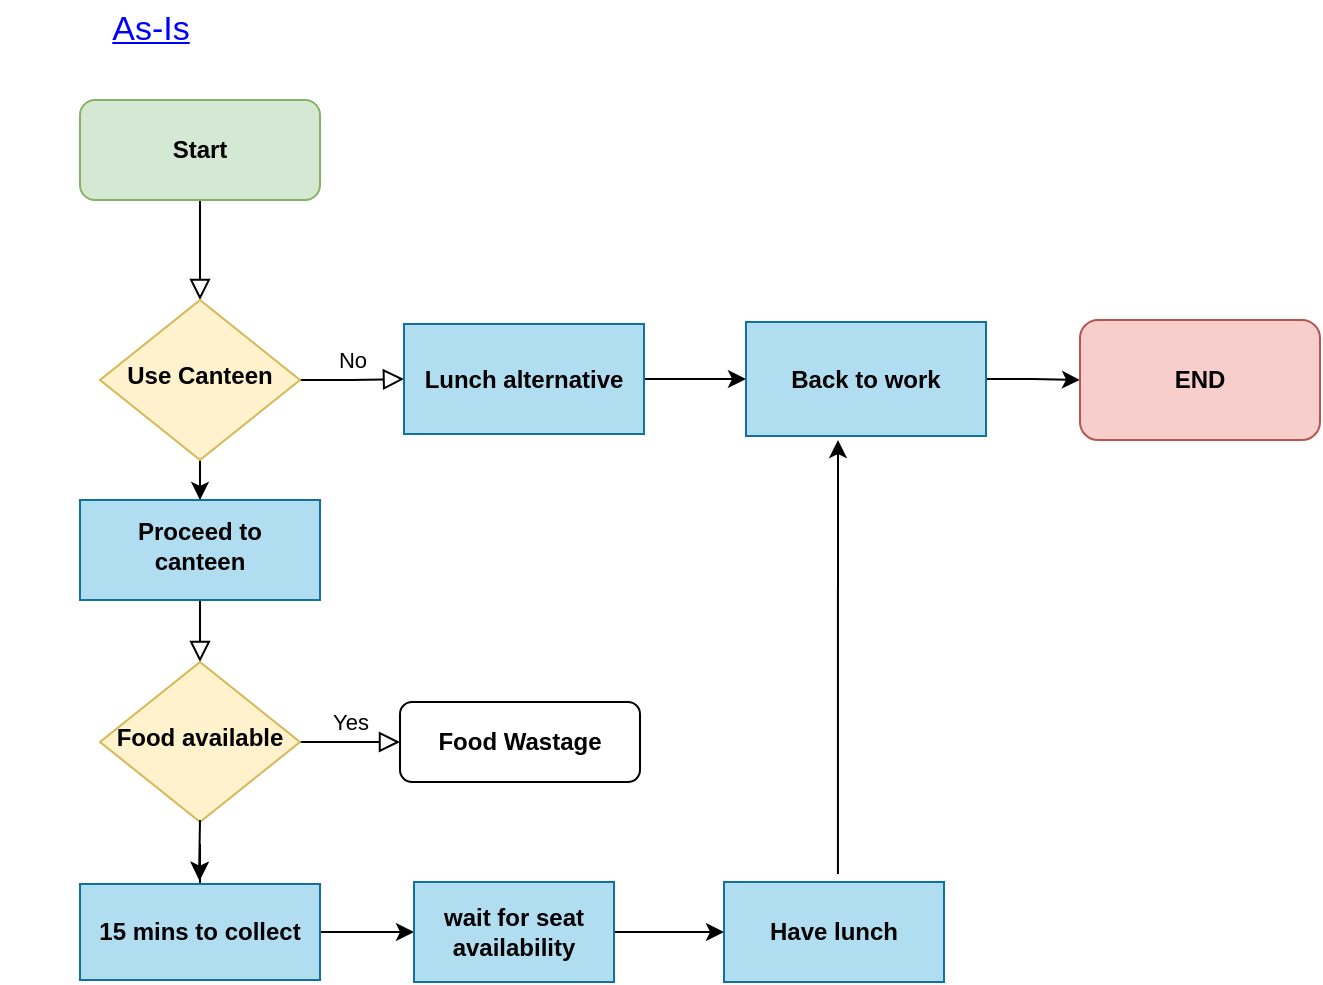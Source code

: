 <mxfile version="20.2.6" type="github" pages="5">
  <diagram id="C5RBs43oDa-KdzZeNtuy" name="AS-IS">
    <mxGraphModel dx="1038" dy="657" grid="1" gridSize="10" guides="1" tooltips="1" connect="1" arrows="1" fold="1" page="1" pageScale="1" pageWidth="827" pageHeight="1169" math="0" shadow="0">
      <root>
        <mxCell id="WIyWlLk6GJQsqaUBKTNV-0" />
        <mxCell id="WIyWlLk6GJQsqaUBKTNV-1" parent="WIyWlLk6GJQsqaUBKTNV-0" />
        <mxCell id="WIyWlLk6GJQsqaUBKTNV-2" value="" style="rounded=0;html=1;jettySize=auto;orthogonalLoop=1;fontSize=11;endArrow=block;endFill=0;endSize=8;strokeWidth=1;shadow=0;labelBackgroundColor=none;edgeStyle=orthogonalEdgeStyle;" parent="WIyWlLk6GJQsqaUBKTNV-1" source="WIyWlLk6GJQsqaUBKTNV-3" target="WIyWlLk6GJQsqaUBKTNV-6" edge="1">
          <mxGeometry relative="1" as="geometry" />
        </mxCell>
        <mxCell id="WIyWlLk6GJQsqaUBKTNV-3" value="&lt;b&gt;Start&lt;/b&gt;" style="rounded=1;whiteSpace=wrap;html=1;fontSize=12;glass=0;strokeWidth=1;shadow=0;fillColor=#d5e8d4;strokeColor=#82b366;" parent="WIyWlLk6GJQsqaUBKTNV-1" vertex="1">
          <mxGeometry x="160" y="70" width="120" height="50" as="geometry" />
        </mxCell>
        <mxCell id="WIyWlLk6GJQsqaUBKTNV-4" value="Yes" style="rounded=0;html=1;jettySize=auto;orthogonalLoop=1;fontSize=11;endArrow=block;endFill=0;endSize=8;strokeWidth=1;shadow=0;labelBackgroundColor=none;edgeStyle=orthogonalEdgeStyle;" parent="WIyWlLk6GJQsqaUBKTNV-1" source="WIyWlLk6GJQsqaUBKTNV-6" target="WIyWlLk6GJQsqaUBKTNV-10" edge="1">
          <mxGeometry y="20" relative="1" as="geometry">
            <mxPoint as="offset" />
          </mxGeometry>
        </mxCell>
        <mxCell id="WIyWlLk6GJQsqaUBKTNV-5" value="No" style="edgeStyle=orthogonalEdgeStyle;rounded=0;html=1;jettySize=auto;orthogonalLoop=1;fontSize=11;endArrow=block;endFill=0;endSize=8;strokeWidth=1;shadow=0;labelBackgroundColor=none;" parent="WIyWlLk6GJQsqaUBKTNV-1" source="WIyWlLk6GJQsqaUBKTNV-6" target="WIyWlLk6GJQsqaUBKTNV-7" edge="1">
          <mxGeometry y="10" relative="1" as="geometry">
            <mxPoint as="offset" />
          </mxGeometry>
        </mxCell>
        <mxCell id="G3odju_EZ06S7cxu_8Dz-2" value="" style="edgeStyle=orthogonalEdgeStyle;rounded=0;orthogonalLoop=1;jettySize=auto;html=1;" parent="WIyWlLk6GJQsqaUBKTNV-1" source="WIyWlLk6GJQsqaUBKTNV-6" target="G3odju_EZ06S7cxu_8Dz-1" edge="1">
          <mxGeometry relative="1" as="geometry" />
        </mxCell>
        <mxCell id="WIyWlLk6GJQsqaUBKTNV-6" value="&lt;b&gt;Use Canteen&lt;/b&gt;" style="rhombus;whiteSpace=wrap;html=1;shadow=0;fontFamily=Helvetica;fontSize=12;align=center;strokeWidth=1;spacing=6;spacingTop=-4;fillColor=#fff2cc;strokeColor=#d6b656;" parent="WIyWlLk6GJQsqaUBKTNV-1" vertex="1">
          <mxGeometry x="170" y="170" width="100" height="80" as="geometry" />
        </mxCell>
        <mxCell id="G3odju_EZ06S7cxu_8Dz-6" value="" style="edgeStyle=orthogonalEdgeStyle;rounded=0;orthogonalLoop=1;jettySize=auto;html=1;" parent="WIyWlLk6GJQsqaUBKTNV-1" source="WIyWlLk6GJQsqaUBKTNV-7" target="G3odju_EZ06S7cxu_8Dz-5" edge="1">
          <mxGeometry relative="1" as="geometry" />
        </mxCell>
        <mxCell id="WIyWlLk6GJQsqaUBKTNV-7" value="Lunch alternative" style="rounded=0;whiteSpace=wrap;html=1;fontSize=12;glass=0;strokeWidth=1;shadow=0;fillColor=#b1ddf0;strokeColor=#10739e;" parent="WIyWlLk6GJQsqaUBKTNV-1" vertex="1">
          <mxGeometry x="322" y="182" width="120" height="55" as="geometry" />
        </mxCell>
        <mxCell id="WIyWlLk6GJQsqaUBKTNV-9" value="Yes" style="edgeStyle=orthogonalEdgeStyle;rounded=0;html=1;jettySize=auto;orthogonalLoop=1;fontSize=11;endArrow=block;endFill=0;endSize=8;strokeWidth=1;shadow=0;labelBackgroundColor=none;" parent="WIyWlLk6GJQsqaUBKTNV-1" source="WIyWlLk6GJQsqaUBKTNV-10" target="WIyWlLk6GJQsqaUBKTNV-12" edge="1">
          <mxGeometry y="10" relative="1" as="geometry">
            <mxPoint as="offset" />
          </mxGeometry>
        </mxCell>
        <mxCell id="WIyWlLk6GJQsqaUBKTNV-10" value="&lt;b&gt;Food available&lt;/b&gt;" style="rhombus;whiteSpace=wrap;html=1;shadow=0;fontFamily=Helvetica;fontSize=12;align=center;strokeWidth=1;spacing=6;spacingTop=-4;fillColor=#fff2cc;strokeColor=#d6b656;" parent="WIyWlLk6GJQsqaUBKTNV-1" vertex="1">
          <mxGeometry x="170" y="351" width="100" height="80" as="geometry" />
        </mxCell>
        <mxCell id="G3odju_EZ06S7cxu_8Dz-12" value="" style="edgeStyle=orthogonalEdgeStyle;rounded=0;orthogonalLoop=1;jettySize=auto;html=1;" parent="WIyWlLk6GJQsqaUBKTNV-1" source="WIyWlLk6GJQsqaUBKTNV-11" target="G3odju_EZ06S7cxu_8Dz-11" edge="1">
          <mxGeometry relative="1" as="geometry" />
        </mxCell>
        <mxCell id="Ryk2iaEg5Tn9lZ1IDSu3-3" style="edgeStyle=orthogonalEdgeStyle;rounded=0;orthogonalLoop=1;jettySize=auto;html=1;" parent="WIyWlLk6GJQsqaUBKTNV-1" source="WIyWlLk6GJQsqaUBKTNV-11" edge="1">
          <mxGeometry relative="1" as="geometry">
            <mxPoint x="220" y="460" as="targetPoint" />
          </mxGeometry>
        </mxCell>
        <mxCell id="WIyWlLk6GJQsqaUBKTNV-11" value="&lt;b&gt;15 mins to collect&lt;/b&gt;" style="rounded=0;whiteSpace=wrap;html=1;fontSize=12;glass=0;strokeWidth=1;shadow=0;fillColor=#b1ddf0;strokeColor=#10739e;" parent="WIyWlLk6GJQsqaUBKTNV-1" vertex="1">
          <mxGeometry x="160" y="462" width="120" height="48" as="geometry" />
        </mxCell>
        <mxCell id="WIyWlLk6GJQsqaUBKTNV-12" value="&lt;b&gt;Food Wastage&lt;/b&gt;" style="rounded=1;whiteSpace=wrap;html=1;fontSize=12;glass=0;strokeWidth=1;shadow=0;" parent="WIyWlLk6GJQsqaUBKTNV-1" vertex="1">
          <mxGeometry x="320" y="371" width="120" height="40" as="geometry" />
        </mxCell>
        <mxCell id="G3odju_EZ06S7cxu_8Dz-1" value="Proceed to canteen" style="whiteSpace=wrap;html=1;shadow=0;strokeWidth=1;spacing=6;spacingTop=-4;fillColor=#b1ddf0;strokeColor=#10739e;" parent="WIyWlLk6GJQsqaUBKTNV-1" vertex="1">
          <mxGeometry x="160" y="270" width="120" height="50" as="geometry" />
        </mxCell>
        <mxCell id="G3odju_EZ06S7cxu_8Dz-10" value="" style="edgeStyle=orthogonalEdgeStyle;rounded=0;orthogonalLoop=1;jettySize=auto;html=1;" parent="WIyWlLk6GJQsqaUBKTNV-1" source="G3odju_EZ06S7cxu_8Dz-5" target="G3odju_EZ06S7cxu_8Dz-9" edge="1">
          <mxGeometry relative="1" as="geometry" />
        </mxCell>
        <mxCell id="G3odju_EZ06S7cxu_8Dz-5" value="&lt;b&gt;Back to work&lt;/b&gt;" style="whiteSpace=wrap;html=1;rounded=0;glass=0;strokeWidth=1;shadow=0;fillColor=#b1ddf0;strokeColor=#10739e;" parent="WIyWlLk6GJQsqaUBKTNV-1" vertex="1">
          <mxGeometry x="493" y="181" width="120" height="57" as="geometry" />
        </mxCell>
        <mxCell id="G3odju_EZ06S7cxu_8Dz-9" value="&lt;b&gt;END&lt;/b&gt;" style="whiteSpace=wrap;html=1;rounded=1;glass=0;strokeWidth=1;shadow=0;fillColor=#f8cecc;strokeColor=#b85450;" parent="WIyWlLk6GJQsqaUBKTNV-1" vertex="1">
          <mxGeometry x="660" y="180" width="120" height="60" as="geometry" />
        </mxCell>
        <mxCell id="G3odju_EZ06S7cxu_8Dz-14" value="" style="edgeStyle=orthogonalEdgeStyle;rounded=0;orthogonalLoop=1;jettySize=auto;html=1;" parent="WIyWlLk6GJQsqaUBKTNV-1" source="G3odju_EZ06S7cxu_8Dz-11" target="G3odju_EZ06S7cxu_8Dz-13" edge="1">
          <mxGeometry relative="1" as="geometry" />
        </mxCell>
        <mxCell id="G3odju_EZ06S7cxu_8Dz-11" value="&lt;b&gt;wait for seat availability&lt;/b&gt;" style="whiteSpace=wrap;html=1;rounded=0;glass=0;strokeWidth=1;shadow=0;fillColor=#b1ddf0;strokeColor=#10739e;" parent="WIyWlLk6GJQsqaUBKTNV-1" vertex="1">
          <mxGeometry x="327" y="461" width="100" height="50" as="geometry" />
        </mxCell>
        <mxCell id="G3odju_EZ06S7cxu_8Dz-20" style="edgeStyle=orthogonalEdgeStyle;rounded=0;orthogonalLoop=1;jettySize=auto;html=1;" parent="WIyWlLk6GJQsqaUBKTNV-1" edge="1">
          <mxGeometry relative="1" as="geometry">
            <mxPoint x="538.96" y="457" as="sourcePoint" />
            <mxPoint x="539" y="240" as="targetPoint" />
          </mxGeometry>
        </mxCell>
        <mxCell id="G3odju_EZ06S7cxu_8Dz-13" value="&lt;b&gt;Have lunch&lt;/b&gt;" style="whiteSpace=wrap;html=1;rounded=0;glass=0;strokeWidth=1;shadow=0;fillColor=#b1ddf0;strokeColor=#10739e;" parent="WIyWlLk6GJQsqaUBKTNV-1" vertex="1">
          <mxGeometry x="482" y="461" width="110" height="50" as="geometry" />
        </mxCell>
        <mxCell id="G3odju_EZ06S7cxu_8Dz-21" value="&lt;b&gt;Lunch alternative&lt;/b&gt;" style="rounded=0;whiteSpace=wrap;html=1;fontSize=12;glass=0;strokeWidth=1;shadow=0;fillColor=#b1ddf0;strokeColor=#10739e;" parent="WIyWlLk6GJQsqaUBKTNV-1" vertex="1">
          <mxGeometry x="322" y="182" width="120" height="55" as="geometry" />
        </mxCell>
        <mxCell id="G3odju_EZ06S7cxu_8Dz-22" value="&lt;b&gt;Proceed to canteen&lt;/b&gt;" style="whiteSpace=wrap;html=1;shadow=0;strokeWidth=1;spacing=6;spacingTop=-4;fillColor=#b1ddf0;strokeColor=#10739e;" parent="WIyWlLk6GJQsqaUBKTNV-1" vertex="1">
          <mxGeometry x="160" y="270" width="120" height="50" as="geometry" />
        </mxCell>
        <mxCell id="9dQHKNQwIuDzLyxPalIG-0" value="As-Is" style="shape=rectangle;strokeColor=none;fillColor=none;linkText=;fontSize=17;fontColor=#0000ff;fontStyle=4;html=1;align=center;" parent="WIyWlLk6GJQsqaUBKTNV-1" vertex="1">
          <mxGeometry x="120" y="20" width="150" height="30" as="geometry" />
        </mxCell>
        <mxCell id="Ryk2iaEg5Tn9lZ1IDSu3-2" value="" style="endArrow=classic;html=1;rounded=0;" parent="WIyWlLk6GJQsqaUBKTNV-1" edge="1">
          <mxGeometry width="50" height="50" relative="1" as="geometry">
            <mxPoint x="220" y="430" as="sourcePoint" />
            <mxPoint x="219.5" y="460" as="targetPoint" />
          </mxGeometry>
        </mxCell>
      </root>
    </mxGraphModel>
  </diagram>
  <diagram id="sMTU0lbZqeMvdErpFNHp" name="Future Process">
    <mxGraphModel dx="1038" dy="657" grid="1" gridSize="10" guides="1" tooltips="1" connect="1" arrows="1" fold="1" page="1" pageScale="1" pageWidth="850" pageHeight="1100" math="0" shadow="0">
      <root>
        <mxCell id="0" />
        <mxCell id="1" parent="0" />
        <mxCell id="8Xz6G5-qCh-N_vSkWrqR-2" value="" style="edgeStyle=orthogonalEdgeStyle;rounded=0;orthogonalLoop=1;jettySize=auto;html=1;" edge="1" parent="1" source="Nudb2fJFGQkw21OKx4nS-1" target="8Xz6G5-qCh-N_vSkWrqR-1">
          <mxGeometry relative="1" as="geometry" />
        </mxCell>
        <mxCell id="Nudb2fJFGQkw21OKx4nS-1" value="Start" style="rounded=1;whiteSpace=wrap;html=1;" vertex="1" parent="1">
          <mxGeometry x="50" y="20" width="120" height="60" as="geometry" />
        </mxCell>
        <mxCell id="8Xz6G5-qCh-N_vSkWrqR-4" value="" style="edgeStyle=orthogonalEdgeStyle;rounded=0;orthogonalLoop=1;jettySize=auto;html=1;" edge="1" parent="1" source="8Xz6G5-qCh-N_vSkWrqR-1" target="8Xz6G5-qCh-N_vSkWrqR-3">
          <mxGeometry relative="1" as="geometry" />
        </mxCell>
        <mxCell id="8Xz6G5-qCh-N_vSkWrqR-6" value="" style="edgeStyle=orthogonalEdgeStyle;rounded=0;orthogonalLoop=1;jettySize=auto;html=1;" edge="1" parent="1" source="8Xz6G5-qCh-N_vSkWrqR-1" target="8Xz6G5-qCh-N_vSkWrqR-5">
          <mxGeometry relative="1" as="geometry" />
        </mxCell>
        <mxCell id="8Xz6G5-qCh-N_vSkWrqR-1" value="Registered?" style="rhombus;whiteSpace=wrap;html=1;rounded=1;" vertex="1" parent="1">
          <mxGeometry x="70" y="110" width="80" height="80" as="geometry" />
        </mxCell>
        <mxCell id="8Xz6G5-qCh-N_vSkWrqR-14" value="" style="edgeStyle=orthogonalEdgeStyle;rounded=0;orthogonalLoop=1;jettySize=auto;html=1;" edge="1" parent="1" source="8Xz6G5-qCh-N_vSkWrqR-3" target="8Xz6G5-qCh-N_vSkWrqR-13">
          <mxGeometry relative="1" as="geometry" />
        </mxCell>
        <mxCell id="8Xz6G5-qCh-N_vSkWrqR-3" value="Login" style="whiteSpace=wrap;html=1;rounded=1;" vertex="1" parent="1">
          <mxGeometry x="50" y="220" width="120" height="60" as="geometry" />
        </mxCell>
        <mxCell id="8Xz6G5-qCh-N_vSkWrqR-5" value="Registration Form" style="whiteSpace=wrap;html=1;rounded=1;" vertex="1" parent="1">
          <mxGeometry x="180" y="120" width="120" height="60" as="geometry" />
        </mxCell>
        <mxCell id="8Xz6G5-qCh-N_vSkWrqR-10" value="" style="edgeStyle=orthogonalEdgeStyle;rounded=0;orthogonalLoop=1;jettySize=auto;html=1;" edge="1" parent="1">
          <mxGeometry relative="1" as="geometry">
            <mxPoint x="110" y="420" as="sourcePoint" />
            <mxPoint x="110" y="420" as="targetPoint" />
          </mxGeometry>
        </mxCell>
        <mxCell id="8Xz6G5-qCh-N_vSkWrqR-16" value="" style="edgeStyle=orthogonalEdgeStyle;rounded=0;orthogonalLoop=1;jettySize=auto;html=1;" edge="1" parent="1" source="8Xz6G5-qCh-N_vSkWrqR-13" target="8Xz6G5-qCh-N_vSkWrqR-15">
          <mxGeometry relative="1" as="geometry" />
        </mxCell>
        <mxCell id="8Xz6G5-qCh-N_vSkWrqR-13" value="Menu" style="whiteSpace=wrap;html=1;rounded=1;" vertex="1" parent="1">
          <mxGeometry x="50" y="310" width="120" height="60" as="geometry" />
        </mxCell>
        <mxCell id="8Xz6G5-qCh-N_vSkWrqR-18" value="" style="edgeStyle=orthogonalEdgeStyle;rounded=0;orthogonalLoop=1;jettySize=auto;html=1;" edge="1" parent="1" source="8Xz6G5-qCh-N_vSkWrqR-15" target="8Xz6G5-qCh-N_vSkWrqR-17">
          <mxGeometry relative="1" as="geometry" />
        </mxCell>
        <mxCell id="8Xz6G5-qCh-N_vSkWrqR-20" value="" style="edgeStyle=orthogonalEdgeStyle;rounded=0;orthogonalLoop=1;jettySize=auto;html=1;" edge="1" parent="1" source="8Xz6G5-qCh-N_vSkWrqR-15" target="8Xz6G5-qCh-N_vSkWrqR-19">
          <mxGeometry relative="1" as="geometry" />
        </mxCell>
        <mxCell id="8Xz6G5-qCh-N_vSkWrqR-15" value="Food available" style="rhombus;whiteSpace=wrap;html=1;rounded=1;" vertex="1" parent="1">
          <mxGeometry x="70" y="440" width="80" height="80" as="geometry" />
        </mxCell>
        <mxCell id="8Xz6G5-qCh-N_vSkWrqR-17" value="Lunch out" style="whiteSpace=wrap;html=1;rounded=1;" vertex="1" parent="1">
          <mxGeometry x="50" y="540" width="120" height="60" as="geometry" />
        </mxCell>
        <mxCell id="8Xz6G5-qCh-N_vSkWrqR-22" value="" style="edgeStyle=orthogonalEdgeStyle;rounded=0;orthogonalLoop=1;jettySize=auto;html=1;" edge="1" parent="1" source="8Xz6G5-qCh-N_vSkWrqR-19" target="8Xz6G5-qCh-N_vSkWrqR-21">
          <mxGeometry relative="1" as="geometry" />
        </mxCell>
        <mxCell id="8Xz6G5-qCh-N_vSkWrqR-19" value="Place order" style="whiteSpace=wrap;html=1;rounded=1;" vertex="1" parent="1">
          <mxGeometry x="210" y="450" width="120" height="60" as="geometry" />
        </mxCell>
        <mxCell id="8Xz6G5-qCh-N_vSkWrqR-24" value="" style="edgeStyle=orthogonalEdgeStyle;rounded=0;orthogonalLoop=1;jettySize=auto;html=1;" edge="1" parent="1" source="8Xz6G5-qCh-N_vSkWrqR-21" target="8Xz6G5-qCh-N_vSkWrqR-23">
          <mxGeometry relative="1" as="geometry" />
        </mxCell>
        <mxCell id="8Xz6G5-qCh-N_vSkWrqR-21" value="Canteen Manager&amp;nbsp;&lt;br&gt;Process" style="whiteSpace=wrap;html=1;rounded=1;" vertex="1" parent="1">
          <mxGeometry x="410" y="450" width="120" height="60" as="geometry" />
        </mxCell>
        <mxCell id="8Xz6G5-qCh-N_vSkWrqR-26" value="" style="edgeStyle=orthogonalEdgeStyle;rounded=0;orthogonalLoop=1;jettySize=auto;html=1;" edge="1" parent="1" source="8Xz6G5-qCh-N_vSkWrqR-23" target="8Xz6G5-qCh-N_vSkWrqR-25">
          <mxGeometry relative="1" as="geometry" />
        </mxCell>
        <mxCell id="8Xz6G5-qCh-N_vSkWrqR-23" value="Chef" style="whiteSpace=wrap;html=1;rounded=1;" vertex="1" parent="1">
          <mxGeometry x="410" y="310" width="120" height="60" as="geometry" />
        </mxCell>
        <mxCell id="8Xz6G5-qCh-N_vSkWrqR-28" value="" style="edgeStyle=orthogonalEdgeStyle;rounded=0;orthogonalLoop=1;jettySize=auto;html=1;" edge="1" parent="1" source="8Xz6G5-qCh-N_vSkWrqR-25" target="8Xz6G5-qCh-N_vSkWrqR-27">
          <mxGeometry relative="1" as="geometry" />
        </mxCell>
        <mxCell id="8Xz6G5-qCh-N_vSkWrqR-25" value="Delivery boy" style="whiteSpace=wrap;html=1;rounded=1;" vertex="1" parent="1">
          <mxGeometry x="410" y="170" width="120" height="60" as="geometry" />
        </mxCell>
        <mxCell id="8Xz6G5-qCh-N_vSkWrqR-30" value="" style="edgeStyle=orthogonalEdgeStyle;rounded=0;orthogonalLoop=1;jettySize=auto;html=1;" edge="1" parent="1" source="8Xz6G5-qCh-N_vSkWrqR-27" target="8Xz6G5-qCh-N_vSkWrqR-29">
          <mxGeometry relative="1" as="geometry" />
        </mxCell>
        <mxCell id="8Xz6G5-qCh-N_vSkWrqR-27" value="Order status payroll" style="whiteSpace=wrap;html=1;rounded=1;" vertex="1" parent="1">
          <mxGeometry x="410" y="30" width="120" height="60" as="geometry" />
        </mxCell>
        <mxCell id="8Xz6G5-qCh-N_vSkWrqR-32" value="" style="edgeStyle=orthogonalEdgeStyle;rounded=0;orthogonalLoop=1;jettySize=auto;html=1;" edge="1" parent="1" source="8Xz6G5-qCh-N_vSkWrqR-29" target="8Xz6G5-qCh-N_vSkWrqR-31">
          <mxGeometry relative="1" as="geometry" />
        </mxCell>
        <mxCell id="8Xz6G5-qCh-N_vSkWrqR-29" value="Deduction" style="whiteSpace=wrap;html=1;rounded=1;" vertex="1" parent="1">
          <mxGeometry x="610" y="30" width="120" height="60" as="geometry" />
        </mxCell>
        <mxCell id="8Xz6G5-qCh-N_vSkWrqR-31" value="END" style="whiteSpace=wrap;html=1;rounded=1;" vertex="1" parent="1">
          <mxGeometry x="610" y="170" width="120" height="60" as="geometry" />
        </mxCell>
      </root>
    </mxGraphModel>
  </diagram>
  <diagram id="8iwqZkLMfsJrhiPzs_oS" name="Context Diagram">
    <mxGraphModel dx="1038" dy="657" grid="1" gridSize="10" guides="1" tooltips="1" connect="1" arrows="1" fold="1" page="1" pageScale="1" pageWidth="850" pageHeight="1100" math="0" shadow="0">
      <root>
        <mxCell id="0" />
        <mxCell id="1" parent="0" />
        <mxCell id="Ia919NPpg_YrGYFzwKLs-1" value="&lt;b&gt;&lt;font style=&quot;font-size: 10px;&quot;&gt;EMPLOYEE&lt;/font&gt;&lt;/b&gt;" style="whiteSpace=wrap;html=1;aspect=fixed;fillColor=#DAE8FC;strokeColor=#36393d;gradientColor=#7EA6E0;" parent="1" vertex="1">
          <mxGeometry x="82" y="56" width="120" height="120" as="geometry" />
        </mxCell>
        <mxCell id="Ia919NPpg_YrGYFzwKLs-2" value="&lt;b&gt;&lt;font style=&quot;font-size: 10px;&quot;&gt;CANTEEN &lt;br&gt;ORDERING &lt;br&gt;SYSTEM&lt;/font&gt;&lt;/b&gt;" style="rounded=1;whiteSpace=wrap;html=1;fillColor=#fff2cc;strokeColor=#d6b656;fillStyle=auto;" parent="1" vertex="1">
          <mxGeometry x="320" y="55" width="110" height="440" as="geometry" />
        </mxCell>
        <mxCell id="Ia919NPpg_YrGYFzwKLs-3" value="&lt;b&gt;&lt;font style=&quot;font-size: 10px;&quot;&gt;CANTEEN MANAGEMENT&lt;/font&gt;&lt;/b&gt;" style="whiteSpace=wrap;html=1;aspect=fixed;fillColor=#dae8fc;strokeColor=#6c8ebf;gradientColor=#7ea6e0;" parent="1" vertex="1">
          <mxGeometry x="81" y="215" width="120" height="120" as="geometry" />
        </mxCell>
        <mxCell id="Ia919NPpg_YrGYFzwKLs-4" value="&lt;b&gt;&lt;font style=&quot;font-size: 10px;&quot;&gt;DELIVERY&lt;/font&gt;&lt;/b&gt;" style="whiteSpace=wrap;html=1;aspect=fixed;fillColor=#dae8fc;gradientColor=#7ea6e0;strokeColor=#6c8ebf;" parent="1" vertex="1">
          <mxGeometry x="548" y="55" width="120" height="120" as="geometry" />
        </mxCell>
        <mxCell id="Ia919NPpg_YrGYFzwKLs-5" value="" style="endArrow=classic;html=1;rounded=0;exitX=1;exitY=0.25;exitDx=0;exitDy=0;entryX=-0.018;entryY=0.069;entryDx=0;entryDy=0;entryPerimeter=0;" parent="1" edge="1">
          <mxGeometry width="50" height="50" relative="1" as="geometry">
            <mxPoint x="202" y="104" as="sourcePoint" />
            <mxPoint x="318.02" y="103.36" as="targetPoint" />
          </mxGeometry>
        </mxCell>
        <mxCell id="Ia919NPpg_YrGYFzwKLs-8" value="" style="endArrow=classic;html=1;rounded=0;exitX=-0.011;exitY=0.209;exitDx=0;exitDy=0;entryX=1;entryY=0.75;entryDx=0;entryDy=0;exitPerimeter=0;" parent="1" source="Ia919NPpg_YrGYFzwKLs-2" target="Ia919NPpg_YrGYFzwKLs-1" edge="1">
          <mxGeometry width="50" height="50" relative="1" as="geometry">
            <mxPoint x="381" y="145" as="sourcePoint" />
            <mxPoint x="200" y="135" as="targetPoint" />
          </mxGeometry>
        </mxCell>
        <mxCell id="Ia919NPpg_YrGYFzwKLs-9" value="&lt;b&gt;&lt;font style=&quot;font-size: 10px;&quot;&gt;PAYROLL&lt;/font&gt;&lt;/b&gt;" style="whiteSpace=wrap;html=1;aspect=fixed;fillColor=#dae8fc;strokeColor=#6c8ebf;gradientColor=#7ea6e0;" parent="1" vertex="1">
          <mxGeometry x="82" y="375" width="120" height="120" as="geometry" />
        </mxCell>
        <mxCell id="Ia919NPpg_YrGYFzwKLs-10" value="&lt;b&gt;&lt;font style=&quot;font-size: 10px;&quot;&gt;OPERATIONAL SUPPORT&lt;/font&gt;&lt;/b&gt;" style="whiteSpace=wrap;html=1;aspect=fixed;fillColor=#ffcc99;strokeColor=#36393d;" parent="1" vertex="1">
          <mxGeometry x="548" y="215" width="120" height="120" as="geometry" />
        </mxCell>
        <mxCell id="Ia919NPpg_YrGYFzwKLs-12" value="&lt;font style=&quot;font-size: 10px;&quot;&gt;Register&lt;br&gt;Order&lt;br&gt;Provide Feedback&lt;/font&gt;" style="text;html=1;strokeColor=none;fillColor=none;align=left;verticalAlign=middle;whiteSpace=wrap;rounded=0;fontStyle=1" parent="1" vertex="1">
          <mxGeometry x="219" y="44" width="90" height="60" as="geometry" />
        </mxCell>
        <mxCell id="Ia919NPpg_YrGYFzwKLs-14" value="&lt;span style=&quot;font-size: 10px;&quot;&gt;Provide Menu&lt;/span&gt;" style="text;html=1;strokeColor=none;fillColor=none;align=left;verticalAlign=middle;whiteSpace=wrap;rounded=0;fontStyle=1" parent="1" vertex="1">
          <mxGeometry x="219" y="125" width="90" height="29" as="geometry" />
        </mxCell>
        <mxCell id="Ia919NPpg_YrGYFzwKLs-16" value="" style="endArrow=classic;html=1;rounded=0;exitX=1;exitY=0.25;exitDx=0;exitDy=0;entryX=-0.018;entryY=0.069;entryDx=0;entryDy=0;entryPerimeter=0;" parent="1" edge="1">
          <mxGeometry width="50" height="50" relative="1" as="geometry">
            <mxPoint x="201" y="412.64" as="sourcePoint" />
            <mxPoint x="317.02" y="412" as="targetPoint" />
          </mxGeometry>
        </mxCell>
        <mxCell id="Ia919NPpg_YrGYFzwKLs-17" value="" style="endArrow=classic;html=1;rounded=0;exitX=1;exitY=0.25;exitDx=0;exitDy=0;entryX=-0.018;entryY=0.069;entryDx=0;entryDy=0;entryPerimeter=0;" parent="1" edge="1">
          <mxGeometry width="50" height="50" relative="1" as="geometry">
            <mxPoint x="203.98" y="244.64" as="sourcePoint" />
            <mxPoint x="320" y="244" as="targetPoint" />
          </mxGeometry>
        </mxCell>
        <mxCell id="Ia919NPpg_YrGYFzwKLs-18" value="" style="endArrow=classic;html=1;rounded=0;fontSize=10;entryX=1.029;entryY=0.418;entryDx=0;entryDy=0;entryPerimeter=0;exitX=0.007;exitY=0.192;exitDx=0;exitDy=0;exitPerimeter=0;" parent="1" edge="1">
          <mxGeometry width="50" height="50" relative="1" as="geometry">
            <mxPoint x="545.84" y="238.04" as="sourcePoint" />
            <mxPoint x="430.19" y="238.92" as="targetPoint" />
          </mxGeometry>
        </mxCell>
        <mxCell id="Ia919NPpg_YrGYFzwKLs-19" value="" style="endArrow=classic;html=1;rounded=0;fontSize=10;entryX=1.029;entryY=0.418;entryDx=0;entryDy=0;entryPerimeter=0;exitX=0;exitY=0.25;exitDx=0;exitDy=0;" parent="1" source="Ia919NPpg_YrGYFzwKLs-4" edge="1">
          <mxGeometry width="50" height="50" relative="1" as="geometry">
            <mxPoint x="515.65" y="85.0" as="sourcePoint" />
            <mxPoint x="430.0" y="85.88" as="targetPoint" />
          </mxGeometry>
        </mxCell>
        <mxCell id="Ia919NPpg_YrGYFzwKLs-21" value="" style="endArrow=classic;html=1;rounded=0;exitX=-0.011;exitY=0.209;exitDx=0;exitDy=0;entryX=1;entryY=0.75;entryDx=0;entryDy=0;exitPerimeter=0;" parent="1" edge="1">
          <mxGeometry width="50" height="50" relative="1" as="geometry">
            <mxPoint x="318.79" y="468.96" as="sourcePoint" />
            <mxPoint x="202" y="468" as="targetPoint" />
          </mxGeometry>
        </mxCell>
        <mxCell id="Ia919NPpg_YrGYFzwKLs-22" value="" style="endArrow=classic;html=1;rounded=0;exitX=1;exitY=0.25;exitDx=0;exitDy=0;entryX=-0.018;entryY=0.069;entryDx=0;entryDy=0;entryPerimeter=0;" parent="1" edge="1">
          <mxGeometry width="50" height="50" relative="1" as="geometry">
            <mxPoint x="430" y="139.64" as="sourcePoint" />
            <mxPoint x="546.02" y="139" as="targetPoint" />
          </mxGeometry>
        </mxCell>
        <mxCell id="Ia919NPpg_YrGYFzwKLs-23" value="" style="endArrow=classic;html=1;rounded=0;exitX=1;exitY=0.25;exitDx=0;exitDy=0;entryX=-0.018;entryY=0.069;entryDx=0;entryDy=0;entryPerimeter=0;" parent="1" edge="1">
          <mxGeometry width="50" height="50" relative="1" as="geometry">
            <mxPoint x="430" y="305.64" as="sourcePoint" />
            <mxPoint x="546.02" y="305" as="targetPoint" />
          </mxGeometry>
        </mxCell>
        <mxCell id="Ia919NPpg_YrGYFzwKLs-25" value="" style="endArrow=classic;html=1;rounded=0;exitX=-0.011;exitY=0.209;exitDx=0;exitDy=0;entryX=1;entryY=0.75;entryDx=0;entryDy=0;exitPerimeter=0;" parent="1" edge="1">
          <mxGeometry width="50" height="50" relative="1" as="geometry">
            <mxPoint x="317.79" y="326.96" as="sourcePoint" />
            <mxPoint x="201" y="326" as="targetPoint" />
          </mxGeometry>
        </mxCell>
        <mxCell id="Ia919NPpg_YrGYFzwKLs-26" value="&lt;span style=&quot;font-size: 10px;&quot;&gt;Update menu&lt;br&gt;Process order&lt;/span&gt;" style="text;html=1;strokeColor=none;fillColor=none;align=left;verticalAlign=middle;whiteSpace=wrap;rounded=0;fontStyle=1" parent="1" vertex="1">
          <mxGeometry x="218" y="212" width="90" height="29" as="geometry" />
        </mxCell>
        <mxCell id="Ia919NPpg_YrGYFzwKLs-28" value="&lt;span style=&quot;font-size: 10px;&quot;&gt;Orders&lt;br&gt;Reports&lt;br&gt;&lt;/span&gt;" style="text;html=1;strokeColor=none;fillColor=none;align=left;verticalAlign=middle;whiteSpace=wrap;rounded=0;fontStyle=1" parent="1" vertex="1">
          <mxGeometry x="218" y="286" width="102" height="39" as="geometry" />
        </mxCell>
        <mxCell id="Ia919NPpg_YrGYFzwKLs-29" value="&lt;span style=&quot;font-size: 10px;&quot;&gt;Deduction&lt;/span&gt;" style="text;html=1;strokeColor=none;fillColor=none;align=left;verticalAlign=middle;whiteSpace=wrap;rounded=0;fontStyle=1" parent="1" vertex="1">
          <mxGeometry x="218" y="385" width="90" height="29" as="geometry" />
        </mxCell>
        <mxCell id="Ia919NPpg_YrGYFzwKLs-30" value="&lt;span style=&quot;font-size: 10px;&quot;&gt;Receipt&lt;/span&gt;" style="text;html=1;strokeColor=none;fillColor=none;align=left;verticalAlign=middle;whiteSpace=wrap;rounded=0;fontStyle=1" parent="1" vertex="1">
          <mxGeometry x="218" y="435" width="90" height="29" as="geometry" />
        </mxCell>
        <mxCell id="Ia919NPpg_YrGYFzwKLs-31" value="&lt;span style=&quot;font-size: 10px;&quot;&gt;Delivery Status&lt;/span&gt;" style="text;html=1;strokeColor=none;fillColor=none;align=left;verticalAlign=middle;whiteSpace=wrap;rounded=0;fontStyle=1" parent="1" vertex="1">
          <mxGeometry x="450" y="55" width="90" height="29" as="geometry" />
        </mxCell>
        <mxCell id="Ia919NPpg_YrGYFzwKLs-32" value="&lt;span style=&quot;font-size: 10px;&quot;&gt;Order&lt;/span&gt;" style="text;html=1;strokeColor=none;fillColor=none;align=left;verticalAlign=middle;whiteSpace=wrap;rounded=0;fontStyle=1" parent="1" vertex="1">
          <mxGeometry x="450" y="115" width="90" height="29" as="geometry" />
        </mxCell>
        <mxCell id="Ia919NPpg_YrGYFzwKLs-33" value="&lt;span style=&quot;font-size: 10px;&quot;&gt;Maintenance&lt;br&gt;Backup&lt;br&gt;Staff Registration&lt;br&gt;&lt;br&gt;&lt;/span&gt;" style="text;html=1;strokeColor=none;fillColor=none;align=left;verticalAlign=middle;whiteSpace=wrap;rounded=0;fontStyle=1" parent="1" vertex="1">
          <mxGeometry x="450" y="195" width="90" height="49" as="geometry" />
        </mxCell>
        <mxCell id="Ia919NPpg_YrGYFzwKLs-34" value="&lt;span style=&quot;font-size: 10px;&quot;&gt;Logs&lt;/span&gt;" style="text;html=1;strokeColor=none;fillColor=none;align=left;verticalAlign=middle;whiteSpace=wrap;rounded=0;fontStyle=1" parent="1" vertex="1">
          <mxGeometry x="450" y="275" width="90" height="29" as="geometry" />
        </mxCell>
        <mxCell id="Ia919NPpg_YrGYFzwKLs-35" value="&lt;b&gt;&lt;font style=&quot;font-size: 10px;&quot;&gt;ORGANIZATION MANAGEMENT&lt;/font&gt;&lt;/b&gt;" style="whiteSpace=wrap;html=1;aspect=fixed;fillColor=#ffcc99;strokeColor=#36393d;" parent="1" vertex="1">
          <mxGeometry x="548" y="375" width="120" height="120" as="geometry" />
        </mxCell>
        <mxCell id="Ia919NPpg_YrGYFzwKLs-36" value="" style="endArrow=classic;html=1;rounded=0;exitX=1;exitY=0.25;exitDx=0;exitDy=0;entryX=-0.018;entryY=0.069;entryDx=0;entryDy=0;entryPerimeter=0;" parent="1" edge="1">
          <mxGeometry width="50" height="50" relative="1" as="geometry">
            <mxPoint x="431.98" y="403.64" as="sourcePoint" />
            <mxPoint x="548" y="403" as="targetPoint" />
          </mxGeometry>
        </mxCell>
        <mxCell id="Ia919NPpg_YrGYFzwKLs-38" value="" style="endArrow=classic;html=1;rounded=0;exitX=-0.011;exitY=0.209;exitDx=0;exitDy=0;entryX=1;entryY=0.75;entryDx=0;entryDy=0;exitPerimeter=0;" parent="1" edge="1">
          <mxGeometry width="50" height="50" relative="1" as="geometry">
            <mxPoint x="546.79" y="464.96" as="sourcePoint" />
            <mxPoint x="430" y="464" as="targetPoint" />
          </mxGeometry>
        </mxCell>
        <mxCell id="Ia919NPpg_YrGYFzwKLs-39" value="&lt;span style=&quot;font-size: 10px;&quot;&gt;Statistics&lt;br&gt;Inventory&lt;br&gt;Feedback&lt;br&gt;&lt;/span&gt;" style="text;html=1;strokeColor=none;fillColor=none;align=left;verticalAlign=middle;whiteSpace=wrap;rounded=0;fontStyle=1" parent="1" vertex="1">
          <mxGeometry x="450" y="365" width="90" height="29" as="geometry" />
        </mxCell>
        <mxCell id="Ia919NPpg_YrGYFzwKLs-42" value="&lt;span style=&quot;font-size: 10px;&quot;&gt;Run reports&lt;/span&gt;" style="text;html=1;strokeColor=none;fillColor=none;align=left;verticalAlign=middle;whiteSpace=wrap;rounded=0;fontStyle=1" parent="1" vertex="1">
          <mxGeometry x="448" y="434.5" width="90" height="29" as="geometry" />
        </mxCell>
      </root>
    </mxGraphModel>
  </diagram>
  <diagram id="LlnzvTjTlVSwJOo7t7qi" name="Activity_Diagram">
    <mxGraphModel dx="1038" dy="657" grid="1" gridSize="10" guides="1" tooltips="1" connect="1" arrows="1" fold="1" page="1" pageScale="1" pageWidth="850" pageHeight="1100" math="0" shadow="0">
      <root>
        <mxCell id="0" />
        <mxCell id="1" parent="0" />
        <mxCell id="pAimZN3bRh2ueBUnTJiJ-27" value="Employee" style="swimlane;fillColor=#d5e8d4;strokeColor=#82b366;" parent="1" vertex="1">
          <mxGeometry x="40" y="40" width="190" height="530" as="geometry" />
        </mxCell>
        <mxCell id="pAimZN3bRh2ueBUnTJiJ-30" value="&lt;b&gt;Registration&lt;/b&gt;" style="rounded=1;whiteSpace=wrap;html=1;" parent="pAimZN3bRh2ueBUnTJiJ-27" vertex="1">
          <mxGeometry x="40" y="30" width="120" height="60" as="geometry" />
        </mxCell>
        <mxCell id="pAimZN3bRh2ueBUnTJiJ-31" value="&lt;b&gt;Sign-in&lt;/b&gt;" style="whiteSpace=wrap;html=1;rounded=1;" parent="pAimZN3bRh2ueBUnTJiJ-27" vertex="1">
          <mxGeometry x="40" y="110" width="120" height="60" as="geometry" />
        </mxCell>
        <mxCell id="pAimZN3bRh2ueBUnTJiJ-32" value="" style="edgeStyle=orthogonalEdgeStyle;rounded=0;orthogonalLoop=1;jettySize=auto;html=1;" parent="pAimZN3bRh2ueBUnTJiJ-27" source="pAimZN3bRh2ueBUnTJiJ-30" target="pAimZN3bRh2ueBUnTJiJ-31" edge="1">
          <mxGeometry relative="1" as="geometry" />
        </mxCell>
        <mxCell id="pAimZN3bRh2ueBUnTJiJ-33" value="&lt;b&gt;Order from menu&lt;/b&gt;" style="whiteSpace=wrap;html=1;rounded=1;" parent="pAimZN3bRh2ueBUnTJiJ-27" vertex="1">
          <mxGeometry x="40" y="195" width="120" height="60" as="geometry" />
        </mxCell>
        <mxCell id="pAimZN3bRh2ueBUnTJiJ-34" value="" style="edgeStyle=orthogonalEdgeStyle;rounded=0;orthogonalLoop=1;jettySize=auto;html=1;" parent="pAimZN3bRh2ueBUnTJiJ-27" source="pAimZN3bRh2ueBUnTJiJ-31" target="pAimZN3bRh2ueBUnTJiJ-33" edge="1">
          <mxGeometry relative="1" as="geometry" />
        </mxCell>
        <mxCell id="pAimZN3bRh2ueBUnTJiJ-35" value="&lt;b&gt;checkout&lt;/b&gt;" style="whiteSpace=wrap;html=1;rounded=1;" parent="pAimZN3bRh2ueBUnTJiJ-27" vertex="1">
          <mxGeometry x="40" y="276" width="120" height="60" as="geometry" />
        </mxCell>
        <mxCell id="pAimZN3bRh2ueBUnTJiJ-36" value="" style="edgeStyle=orthogonalEdgeStyle;rounded=0;orthogonalLoop=1;jettySize=auto;html=1;" parent="pAimZN3bRh2ueBUnTJiJ-27" source="pAimZN3bRh2ueBUnTJiJ-33" target="pAimZN3bRh2ueBUnTJiJ-35" edge="1">
          <mxGeometry relative="1" as="geometry" />
        </mxCell>
        <mxCell id="pAimZN3bRh2ueBUnTJiJ-37" value="&lt;b&gt;Order Received&lt;/b&gt;" style="whiteSpace=wrap;html=1;rounded=1;" parent="pAimZN3bRh2ueBUnTJiJ-27" vertex="1">
          <mxGeometry x="40" y="357" width="120" height="60" as="geometry" />
        </mxCell>
        <mxCell id="pAimZN3bRh2ueBUnTJiJ-38" value="" style="edgeStyle=orthogonalEdgeStyle;rounded=0;orthogonalLoop=1;jettySize=auto;html=1;" parent="pAimZN3bRh2ueBUnTJiJ-27" source="pAimZN3bRh2ueBUnTJiJ-35" target="pAimZN3bRh2ueBUnTJiJ-37" edge="1">
          <mxGeometry relative="1" as="geometry" />
        </mxCell>
        <mxCell id="pAimZN3bRh2ueBUnTJiJ-49" value="" style="endArrow=classic;html=1;rounded=0;entryX=1;entryY=0.5;entryDx=0;entryDy=0;exitX=0.013;exitY=0.405;exitDx=0;exitDy=0;exitPerimeter=0;" parent="pAimZN3bRh2ueBUnTJiJ-27" source="pAimZN3bRh2ueBUnTJiJ-46" edge="1">
          <mxGeometry width="50" height="50" relative="1" as="geometry">
            <mxPoint x="220" y="417" as="sourcePoint" />
            <mxPoint x="160" y="379" as="targetPoint" />
          </mxGeometry>
        </mxCell>
        <mxCell id="pAimZN3bRh2ueBUnTJiJ-28" value="Canteen Management" style="swimlane;fillColor=#fff2cc;strokeColor=#d6b656;" parent="1" vertex="1">
          <mxGeometry x="230" y="40" width="190" height="530" as="geometry" />
        </mxCell>
        <mxCell id="pAimZN3bRh2ueBUnTJiJ-41" value="" style="edgeStyle=orthogonalEdgeStyle;rounded=0;orthogonalLoop=1;jettySize=auto;html=1;" parent="pAimZN3bRh2ueBUnTJiJ-28" source="pAimZN3bRh2ueBUnTJiJ-39" target="pAimZN3bRh2ueBUnTJiJ-40" edge="1">
          <mxGeometry relative="1" as="geometry" />
        </mxCell>
        <mxCell id="pAimZN3bRh2ueBUnTJiJ-39" value="&lt;b&gt;Login&lt;/b&gt;" style="rounded=1;whiteSpace=wrap;html=1;" parent="pAimZN3bRh2ueBUnTJiJ-28" vertex="1">
          <mxGeometry x="35" y="30" width="120" height="60" as="geometry" />
        </mxCell>
        <mxCell id="pAimZN3bRh2ueBUnTJiJ-40" value="&lt;b&gt;Update Menu&lt;/b&gt;" style="rounded=1;whiteSpace=wrap;html=1;" parent="pAimZN3bRh2ueBUnTJiJ-28" vertex="1">
          <mxGeometry x="35" y="113" width="120" height="60" as="geometry" />
        </mxCell>
        <mxCell id="pAimZN3bRh2ueBUnTJiJ-47" value="" style="edgeStyle=orthogonalEdgeStyle;rounded=0;orthogonalLoop=1;jettySize=auto;html=1;" parent="pAimZN3bRh2ueBUnTJiJ-28" source="pAimZN3bRh2ueBUnTJiJ-44" target="pAimZN3bRh2ueBUnTJiJ-46" edge="1">
          <mxGeometry relative="1" as="geometry" />
        </mxCell>
        <mxCell id="pAimZN3bRh2ueBUnTJiJ-44" value="&lt;b&gt;Transfer to chef&lt;/b&gt;" style="rounded=1;whiteSpace=wrap;html=1;" parent="pAimZN3bRh2ueBUnTJiJ-28" vertex="1">
          <mxGeometry x="35" y="273" width="120" height="60" as="geometry" />
        </mxCell>
        <mxCell id="pAimZN3bRh2ueBUnTJiJ-55" value="" style="edgeStyle=orthogonalEdgeStyle;rounded=0;orthogonalLoop=1;jettySize=auto;html=1;" parent="pAimZN3bRh2ueBUnTJiJ-28" source="pAimZN3bRh2ueBUnTJiJ-46" target="pAimZN3bRh2ueBUnTJiJ-54" edge="1">
          <mxGeometry relative="1" as="geometry" />
        </mxCell>
        <mxCell id="pAimZN3bRh2ueBUnTJiJ-46" value="&lt;b&gt;To delivery boy&lt;/b&gt;" style="rounded=1;whiteSpace=wrap;html=1;" parent="pAimZN3bRh2ueBUnTJiJ-28" vertex="1">
          <mxGeometry x="35" y="356" width="120" height="60" as="geometry" />
        </mxCell>
        <mxCell id="pAimZN3bRh2ueBUnTJiJ-42" value="&lt;b&gt;Collect Order&lt;/b&gt;" style="whiteSpace=wrap;html=1;rounded=1;" parent="pAimZN3bRh2ueBUnTJiJ-28" vertex="1">
          <mxGeometry x="35" y="193" width="120" height="60" as="geometry" />
        </mxCell>
        <mxCell id="pAimZN3bRh2ueBUnTJiJ-43" value="" style="edgeStyle=orthogonalEdgeStyle;rounded=0;orthogonalLoop=1;jettySize=auto;html=1;" parent="pAimZN3bRh2ueBUnTJiJ-28" source="pAimZN3bRh2ueBUnTJiJ-40" target="pAimZN3bRh2ueBUnTJiJ-42" edge="1">
          <mxGeometry relative="1" as="geometry" />
        </mxCell>
        <mxCell id="pAimZN3bRh2ueBUnTJiJ-45" value="" style="edgeStyle=orthogonalEdgeStyle;rounded=0;orthogonalLoop=1;jettySize=auto;html=1;" parent="pAimZN3bRh2ueBUnTJiJ-28" source="pAimZN3bRh2ueBUnTJiJ-42" target="pAimZN3bRh2ueBUnTJiJ-44" edge="1">
          <mxGeometry relative="1" as="geometry" />
        </mxCell>
        <mxCell id="pAimZN3bRh2ueBUnTJiJ-54" value="&lt;b&gt;Order Status&lt;/b&gt;" style="rounded=1;whiteSpace=wrap;html=1;" parent="pAimZN3bRh2ueBUnTJiJ-28" vertex="1">
          <mxGeometry x="35" y="440" width="120" height="60" as="geometry" />
        </mxCell>
        <mxCell id="pAimZN3bRh2ueBUnTJiJ-29" value="Payroll" style="swimlane;fillColor=#fff2cc;strokeColor=#d6b656;" parent="1" vertex="1">
          <mxGeometry x="420" y="40" width="190" height="530" as="geometry" />
        </mxCell>
        <mxCell id="pAimZN3bRh2ueBUnTJiJ-58" value="" style="edgeStyle=orthogonalEdgeStyle;rounded=0;orthogonalLoop=1;jettySize=auto;html=1;" parent="pAimZN3bRh2ueBUnTJiJ-29" source="pAimZN3bRh2ueBUnTJiJ-56" target="pAimZN3bRh2ueBUnTJiJ-57" edge="1">
          <mxGeometry relative="1" as="geometry" />
        </mxCell>
        <mxCell id="pAimZN3bRh2ueBUnTJiJ-56" value="&lt;b&gt;Login&lt;/b&gt;" style="shape=ext;double=1;rounded=1;whiteSpace=wrap;html=1;" parent="pAimZN3bRh2ueBUnTJiJ-29" vertex="1">
          <mxGeometry x="35" y="30" width="120" height="80" as="geometry" />
        </mxCell>
        <mxCell id="pAimZN3bRh2ueBUnTJiJ-60" value="" style="edgeStyle=orthogonalEdgeStyle;rounded=0;orthogonalLoop=1;jettySize=auto;html=1;" parent="pAimZN3bRh2ueBUnTJiJ-29" source="pAimZN3bRh2ueBUnTJiJ-57" target="pAimZN3bRh2ueBUnTJiJ-59" edge="1">
          <mxGeometry relative="1" as="geometry" />
        </mxCell>
        <mxCell id="pAimZN3bRh2ueBUnTJiJ-57" value="&lt;b&gt;Invoice&lt;/b&gt;" style="whiteSpace=wrap;html=1;rounded=1;" parent="pAimZN3bRh2ueBUnTJiJ-29" vertex="1">
          <mxGeometry x="35" y="135" width="120" height="60" as="geometry" />
        </mxCell>
        <mxCell id="pAimZN3bRh2ueBUnTJiJ-59" value="&lt;b&gt;Deduction&lt;/b&gt;" style="whiteSpace=wrap;html=1;rounded=1;" parent="pAimZN3bRh2ueBUnTJiJ-29" vertex="1">
          <mxGeometry x="35" y="223" width="120" height="60" as="geometry" />
        </mxCell>
        <mxCell id="pAimZN3bRh2ueBUnTJiJ-52" value="&lt;b&gt;Feedback&lt;/b&gt;" style="whiteSpace=wrap;html=1;rounded=1;" parent="1" vertex="1">
          <mxGeometry x="80" y="480" width="120" height="60" as="geometry" />
        </mxCell>
        <mxCell id="pAimZN3bRh2ueBUnTJiJ-53" value="" style="edgeStyle=orthogonalEdgeStyle;rounded=0;orthogonalLoop=1;jettySize=auto;html=1;" parent="1" source="pAimZN3bRh2ueBUnTJiJ-37" target="pAimZN3bRh2ueBUnTJiJ-52" edge="1">
          <mxGeometry relative="1" as="geometry" />
        </mxCell>
        <mxCell id="pAimZN3bRh2ueBUnTJiJ-51" value="" style="edgeStyle=elbowEdgeStyle;elbow=horizontal;endArrow=classic;html=1;rounded=0;exitX=1.015;exitY=0.633;exitDx=0;exitDy=0;exitPerimeter=0;entryX=0;entryY=0.25;entryDx=0;entryDy=0;" parent="1" source="pAimZN3bRh2ueBUnTJiJ-35" target="pAimZN3bRh2ueBUnTJiJ-42" edge="1">
          <mxGeometry width="50" height="50" relative="1" as="geometry">
            <mxPoint x="206" y="389" as="sourcePoint" />
            <mxPoint x="266" y="219" as="targetPoint" />
            <Array as="points">
              <mxPoint x="250" y="300" />
            </Array>
          </mxGeometry>
        </mxCell>
        <mxCell id="pAimZN3bRh2ueBUnTJiJ-61" value="" style="edgeStyle=elbowEdgeStyle;elbow=horizontal;endArrow=classic;html=1;rounded=0;entryX=0;entryY=0.5;entryDx=0;entryDy=0;exitX=1;exitY=0.5;exitDx=0;exitDy=0;" parent="1" source="pAimZN3bRh2ueBUnTJiJ-54" target="pAimZN3bRh2ueBUnTJiJ-57" edge="1">
          <mxGeometry width="50" height="50" relative="1" as="geometry">
            <mxPoint x="390" y="510" as="sourcePoint" />
            <mxPoint x="459" y="293" as="targetPoint" />
            <Array as="points">
              <mxPoint x="440" y="400" />
            </Array>
          </mxGeometry>
        </mxCell>
        <mxCell id="pAimZN3bRh2ueBUnTJiJ-62" value="Org. Management" style="swimlane;fillColor=#fff2cc;strokeColor=#d6b656;" parent="1" vertex="1">
          <mxGeometry x="610" y="40" width="190" height="530" as="geometry" />
        </mxCell>
        <mxCell id="pAimZN3bRh2ueBUnTJiJ-63" value="" style="edgeStyle=orthogonalEdgeStyle;rounded=0;orthogonalLoop=1;jettySize=auto;html=1;" parent="pAimZN3bRh2ueBUnTJiJ-62" source="pAimZN3bRh2ueBUnTJiJ-64" target="pAimZN3bRh2ueBUnTJiJ-66" edge="1">
          <mxGeometry relative="1" as="geometry" />
        </mxCell>
        <mxCell id="pAimZN3bRh2ueBUnTJiJ-64" value="&lt;b&gt;Login&lt;/b&gt;" style="shape=ext;double=1;rounded=1;whiteSpace=wrap;html=1;" parent="pAimZN3bRh2ueBUnTJiJ-62" vertex="1">
          <mxGeometry x="35" y="30" width="120" height="80" as="geometry" />
        </mxCell>
        <mxCell id="pAimZN3bRh2ueBUnTJiJ-65" value="" style="edgeStyle=orthogonalEdgeStyle;rounded=0;orthogonalLoop=1;jettySize=auto;html=1;" parent="pAimZN3bRh2ueBUnTJiJ-62" source="pAimZN3bRh2ueBUnTJiJ-66" target="pAimZN3bRh2ueBUnTJiJ-67" edge="1">
          <mxGeometry relative="1" as="geometry" />
        </mxCell>
        <mxCell id="pAimZN3bRh2ueBUnTJiJ-66" value="&lt;b&gt;Reports&lt;/b&gt;" style="whiteSpace=wrap;html=1;rounded=1;" parent="pAimZN3bRh2ueBUnTJiJ-62" vertex="1">
          <mxGeometry x="35" y="135" width="120" height="60" as="geometry" />
        </mxCell>
        <mxCell id="pAimZN3bRh2ueBUnTJiJ-67" value="&lt;b&gt;Collect Feedbacks&lt;/b&gt;" style="whiteSpace=wrap;html=1;rounded=1;" parent="pAimZN3bRh2ueBUnTJiJ-62" vertex="1">
          <mxGeometry x="35" y="223" width="120" height="60" as="geometry" />
        </mxCell>
        <mxCell id="pAimZN3bRh2ueBUnTJiJ-69" value="" style="edgeStyle=elbowEdgeStyle;elbow=vertical;endArrow=classic;html=1;rounded=0;exitX=0.5;exitY=1;exitDx=0;exitDy=0;entryX=0.5;entryY=1;entryDx=0;entryDy=0;" parent="1" source="pAimZN3bRh2ueBUnTJiJ-52" target="pAimZN3bRh2ueBUnTJiJ-67" edge="1">
          <mxGeometry width="50" height="50" relative="1" as="geometry">
            <mxPoint x="680" y="373" as="sourcePoint" />
            <mxPoint x="730" y="323" as="targetPoint" />
            <Array as="points">
              <mxPoint x="450" y="560" />
            </Array>
          </mxGeometry>
        </mxCell>
      </root>
    </mxGraphModel>
  </diagram>
  <diagram id="tprNSh0MGloD_oyNy-wG" name="ER Diagram">
    <mxGraphModel dx="1038" dy="657" grid="1" gridSize="10" guides="1" tooltips="1" connect="1" arrows="1" fold="1" page="1" pageScale="1" pageWidth="850" pageHeight="1100" math="0" shadow="0">
      <root>
        <mxCell id="0" />
        <mxCell id="1" parent="0" />
        <mxCell id="8TRjEthbKuZdfNvPvxt5-1" value="EMPLOYEES" style="swimlane;fontStyle=1;childLayout=stackLayout;horizontal=1;startSize=26;horizontalStack=0;resizeParent=1;resizeParentMax=0;resizeLast=0;collapsible=1;marginBottom=0;align=center;fontSize=14;" parent="1" vertex="1">
          <mxGeometry x="570" y="330" width="160" height="206" as="geometry" />
        </mxCell>
        <mxCell id="8TRjEthbKuZdfNvPvxt5-2" value="ID_Emp" style="text;strokeColor=none;fillColor=none;spacingLeft=4;spacingRight=4;overflow=hidden;rotatable=0;points=[[0,0.5],[1,0.5]];portConstraint=eastwest;fontSize=12;" parent="8TRjEthbKuZdfNvPvxt5-1" vertex="1">
          <mxGeometry y="26" width="160" height="30" as="geometry" />
        </mxCell>
        <mxCell id="8TRjEthbKuZdfNvPvxt5-3" value="Name" style="text;strokeColor=none;fillColor=none;spacingLeft=4;spacingRight=4;overflow=hidden;rotatable=0;points=[[0,0.5],[1,0.5]];portConstraint=eastwest;fontSize=12;" parent="8TRjEthbKuZdfNvPvxt5-1" vertex="1">
          <mxGeometry y="56" width="160" height="30" as="geometry" />
        </mxCell>
        <mxCell id="8TRjEthbKuZdfNvPvxt5-4" value="Title" style="text;strokeColor=none;fillColor=none;spacingLeft=4;spacingRight=4;overflow=hidden;rotatable=0;points=[[0,0.5],[1,0.5]];portConstraint=eastwest;fontSize=12;" parent="8TRjEthbKuZdfNvPvxt5-1" vertex="1">
          <mxGeometry y="86" width="160" height="30" as="geometry" />
        </mxCell>
        <mxCell id="8TRjEthbKuZdfNvPvxt5-28" value="Address" style="text;strokeColor=none;fillColor=none;spacingLeft=4;spacingRight=4;overflow=hidden;rotatable=0;points=[[0,0.5],[1,0.5]];portConstraint=eastwest;fontSize=12;" parent="8TRjEthbKuZdfNvPvxt5-1" vertex="1">
          <mxGeometry y="116" width="160" height="30" as="geometry" />
        </mxCell>
        <mxCell id="8TRjEthbKuZdfNvPvxt5-29" value="Contact" style="text;strokeColor=none;fillColor=none;spacingLeft=4;spacingRight=4;overflow=hidden;rotatable=0;points=[[0,0.5],[1,0.5]];portConstraint=eastwest;fontSize=12;" parent="8TRjEthbKuZdfNvPvxt5-1" vertex="1">
          <mxGeometry y="146" width="160" height="30" as="geometry" />
        </mxCell>
        <mxCell id="SefiR2RBnMzmdKeLNSi1-1" value="Salary" style="text;strokeColor=none;fillColor=none;spacingLeft=4;spacingRight=4;overflow=hidden;rotatable=0;points=[[0,0.5],[1,0.5]];portConstraint=eastwest;fontSize=12;" parent="8TRjEthbKuZdfNvPvxt5-1" vertex="1">
          <mxGeometry y="176" width="160" height="30" as="geometry" />
        </mxCell>
        <mxCell id="8TRjEthbKuZdfNvPvxt5-5" value="ORDERS" style="swimlane;fontStyle=1;childLayout=stackLayout;horizontal=1;startSize=26;horizontalStack=0;resizeParent=1;resizeParentMax=0;resizeLast=0;collapsible=1;marginBottom=0;align=center;fontSize=14;" parent="1" vertex="1">
          <mxGeometry x="330" y="200" width="160" height="146" as="geometry" />
        </mxCell>
        <mxCell id="8TRjEthbKuZdfNvPvxt5-6" value="Code_Order" style="text;strokeColor=none;fillColor=none;spacingLeft=4;spacingRight=4;overflow=hidden;rotatable=0;points=[[0,0.5],[1,0.5]];portConstraint=eastwest;fontSize=12;" parent="8TRjEthbKuZdfNvPvxt5-5" vertex="1">
          <mxGeometry y="26" width="160" height="30" as="geometry" />
        </mxCell>
        <mxCell id="8TRjEthbKuZdfNvPvxt5-7" value="Date" style="text;strokeColor=none;fillColor=none;spacingLeft=4;spacingRight=4;overflow=hidden;rotatable=0;points=[[0,0.5],[1,0.5]];portConstraint=eastwest;fontSize=12;" parent="8TRjEthbKuZdfNvPvxt5-5" vertex="1">
          <mxGeometry y="56" width="160" height="30" as="geometry" />
        </mxCell>
        <mxCell id="8TRjEthbKuZdfNvPvxt5-8" value="Code_Item" style="text;strokeColor=none;fillColor=none;spacingLeft=4;spacingRight=4;overflow=hidden;rotatable=0;points=[[0,0.5],[1,0.5]];portConstraint=eastwest;fontSize=12;" parent="8TRjEthbKuZdfNvPvxt5-5" vertex="1">
          <mxGeometry y="86" width="160" height="30" as="geometry" />
        </mxCell>
        <mxCell id="E3Pv-1Zoa43Ota0IgBU5-1" value="ID_Emp" style="text;strokeColor=none;fillColor=none;spacingLeft=4;spacingRight=4;overflow=hidden;rotatable=0;points=[[0,0.5],[1,0.5]];portConstraint=eastwest;fontSize=12;" parent="8TRjEthbKuZdfNvPvxt5-5" vertex="1">
          <mxGeometry y="116" width="160" height="30" as="geometry" />
        </mxCell>
        <mxCell id="8TRjEthbKuZdfNvPvxt5-9" value="MENU" style="swimlane;fontStyle=1;childLayout=stackLayout;horizontal=1;startSize=26;horizontalStack=0;resizeParent=1;resizeParentMax=0;resizeLast=0;collapsible=1;marginBottom=0;align=center;fontSize=14;" parent="1" vertex="1">
          <mxGeometry x="570" y="40" width="160" height="116" as="geometry" />
        </mxCell>
        <mxCell id="8TRjEthbKuZdfNvPvxt5-10" value="Code_Item" style="text;strokeColor=none;fillColor=none;spacingLeft=4;spacingRight=4;overflow=hidden;rotatable=0;points=[[0,0.5],[1,0.5]];portConstraint=eastwest;fontSize=12;" parent="8TRjEthbKuZdfNvPvxt5-9" vertex="1">
          <mxGeometry y="26" width="160" height="30" as="geometry" />
        </mxCell>
        <mxCell id="8TRjEthbKuZdfNvPvxt5-11" value="Name" style="text;strokeColor=none;fillColor=none;spacingLeft=4;spacingRight=4;overflow=hidden;rotatable=0;points=[[0,0.5],[1,0.5]];portConstraint=eastwest;fontSize=12;" parent="8TRjEthbKuZdfNvPvxt5-9" vertex="1">
          <mxGeometry y="56" width="160" height="30" as="geometry" />
        </mxCell>
        <mxCell id="8TRjEthbKuZdfNvPvxt5-12" value="Price" style="text;strokeColor=none;fillColor=none;spacingLeft=4;spacingRight=4;overflow=hidden;rotatable=0;points=[[0,0.5],[1,0.5]];portConstraint=eastwest;fontSize=12;" parent="8TRjEthbKuZdfNvPvxt5-9" vertex="1">
          <mxGeometry y="86" width="160" height="30" as="geometry" />
        </mxCell>
        <mxCell id="8TRjEthbKuZdfNvPvxt5-13" value="FEEDBACKS" style="swimlane;fontStyle=1;childLayout=stackLayout;horizontal=1;startSize=26;horizontalStack=0;resizeParent=1;resizeParentMax=0;resizeLast=0;collapsible=1;marginBottom=0;align=center;fontSize=14;" parent="1" vertex="1">
          <mxGeometry x="100" y="40" width="160" height="146" as="geometry" />
        </mxCell>
        <mxCell id="8TRjEthbKuZdfNvPvxt5-14" value="Code_Feedback" style="text;strokeColor=none;fillColor=none;spacingLeft=4;spacingRight=4;overflow=hidden;rotatable=0;points=[[0,0.5],[1,0.5]];portConstraint=eastwest;fontSize=12;" parent="8TRjEthbKuZdfNvPvxt5-13" vertex="1">
          <mxGeometry y="26" width="160" height="30" as="geometry" />
        </mxCell>
        <mxCell id="8TRjEthbKuZdfNvPvxt5-16" value="Date" style="text;strokeColor=none;fillColor=none;spacingLeft=4;spacingRight=4;overflow=hidden;rotatable=0;points=[[0,0.5],[1,0.5]];portConstraint=eastwest;fontSize=12;" parent="8TRjEthbKuZdfNvPvxt5-13" vertex="1">
          <mxGeometry y="56" width="160" height="30" as="geometry" />
        </mxCell>
        <mxCell id="8TRjEthbKuZdfNvPvxt5-15" value="Feedback" style="text;strokeColor=none;fillColor=none;spacingLeft=4;spacingRight=4;overflow=hidden;rotatable=0;points=[[0,0.5],[1,0.5]];portConstraint=eastwest;fontSize=12;" parent="8TRjEthbKuZdfNvPvxt5-13" vertex="1">
          <mxGeometry y="86" width="160" height="30" as="geometry" />
        </mxCell>
        <mxCell id="8TRjEthbKuZdfNvPvxt5-31" value="Code_Order" style="text;strokeColor=none;fillColor=none;spacingLeft=4;spacingRight=4;overflow=hidden;rotatable=0;points=[[0,0.5],[1,0.5]];portConstraint=eastwest;fontSize=12;" parent="8TRjEthbKuZdfNvPvxt5-13" vertex="1">
          <mxGeometry y="116" width="160" height="30" as="geometry" />
        </mxCell>
        <mxCell id="8TRjEthbKuZdfNvPvxt5-17" value="MANAGEMENT" style="swimlane;fontStyle=1;childLayout=stackLayout;horizontal=1;startSize=26;horizontalStack=0;resizeParent=1;resizeParentMax=0;resizeLast=0;collapsible=1;marginBottom=0;align=center;fontSize=14;" parent="1" vertex="1">
          <mxGeometry x="330" y="40" width="160" height="116" as="geometry" />
        </mxCell>
        <mxCell id="8TRjEthbKuZdfNvPvxt5-18" value="ID" style="text;strokeColor=none;fillColor=none;spacingLeft=4;spacingRight=4;overflow=hidden;rotatable=0;points=[[0,0.5],[1,0.5]];portConstraint=eastwest;fontSize=12;" parent="8TRjEthbKuZdfNvPvxt5-17" vertex="1">
          <mxGeometry y="26" width="160" height="30" as="geometry" />
        </mxCell>
        <mxCell id="8TRjEthbKuZdfNvPvxt5-19" value="Name" style="text;strokeColor=none;fillColor=none;spacingLeft=4;spacingRight=4;overflow=hidden;rotatable=0;points=[[0,0.5],[1,0.5]];portConstraint=eastwest;fontSize=12;" parent="8TRjEthbKuZdfNvPvxt5-17" vertex="1">
          <mxGeometry y="56" width="160" height="30" as="geometry" />
        </mxCell>
        <mxCell id="8TRjEthbKuZdfNvPvxt5-20" value="Title" style="text;strokeColor=none;fillColor=none;spacingLeft=4;spacingRight=4;overflow=hidden;rotatable=0;points=[[0,0.5],[1,0.5]];portConstraint=eastwest;fontSize=12;" parent="8TRjEthbKuZdfNvPvxt5-17" vertex="1">
          <mxGeometry y="86" width="160" height="30" as="geometry" />
        </mxCell>
        <mxCell id="8TRjEthbKuZdfNvPvxt5-21" value="" style="edgeStyle=entityRelationEdgeStyle;fontSize=12;html=1;endArrow=ERzeroToMany;endFill=1;rounded=0;" parent="1" source="8TRjEthbKuZdfNvPvxt5-2" target="E3Pv-1Zoa43Ota0IgBU5-1" edge="1">
          <mxGeometry width="100" height="100" relative="1" as="geometry">
            <mxPoint x="490" y="260" as="sourcePoint" />
            <mxPoint x="345" y="150" as="targetPoint" />
          </mxGeometry>
        </mxCell>
        <mxCell id="8TRjEthbKuZdfNvPvxt5-27" value="" style="edgeStyle=entityRelationEdgeStyle;fontSize=12;html=1;endArrow=ERmany;startArrow=ERmany;rounded=0;entryX=-0.015;entryY=0.22;entryDx=0;entryDy=0;entryPerimeter=0;" parent="1" source="8TRjEthbKuZdfNvPvxt5-6" target="8TRjEthbKuZdfNvPvxt5-11" edge="1">
          <mxGeometry width="100" height="100" relative="1" as="geometry">
            <mxPoint x="490" y="240" as="sourcePoint" />
            <mxPoint x="590" y="140" as="targetPoint" />
          </mxGeometry>
        </mxCell>
        <mxCell id="8TRjEthbKuZdfNvPvxt5-35" value="" style="edgeStyle=entityRelationEdgeStyle;fontSize=12;html=1;endArrow=ERmandOne;startArrow=ERmandOne;rounded=0;entryX=0;entryY=0.5;entryDx=0;entryDy=0;exitX=1;exitY=0.5;exitDx=0;exitDy=0;" parent="1" source="8TRjEthbKuZdfNvPvxt5-31" target="8TRjEthbKuZdfNvPvxt5-6" edge="1">
          <mxGeometry width="100" height="100" relative="1" as="geometry">
            <mxPoint x="260" y="380" as="sourcePoint" />
            <mxPoint x="360" y="280" as="targetPoint" />
          </mxGeometry>
        </mxCell>
        <mxCell id="8TRjEthbKuZdfNvPvxt5-41" value="" style="edgeStyle=entityRelationEdgeStyle;fontSize=12;html=1;endArrow=ERoneToMany;startArrow=ERzeroToMany;rounded=0;exitX=0;exitY=0.5;exitDx=0;exitDy=0;entryX=1;entryY=0.5;entryDx=0;entryDy=0;" parent="1" source="8TRjEthbKuZdfNvPvxt5-10" target="8TRjEthbKuZdfNvPvxt5-18" edge="1">
          <mxGeometry width="100" height="100" relative="1" as="geometry">
            <mxPoint x="490" y="490" as="sourcePoint" />
            <mxPoint x="590" y="390" as="targetPoint" />
          </mxGeometry>
        </mxCell>
        <mxCell id="8TRjEthbKuZdfNvPvxt5-42" value="PAYROLL" style="swimlane;fontStyle=1;childLayout=stackLayout;horizontal=1;startSize=26;horizontalStack=0;resizeParent=1;resizeParentMax=0;resizeLast=0;collapsible=1;marginBottom=0;align=center;fontSize=14;" parent="1" vertex="1">
          <mxGeometry x="100" y="280" width="160" height="146" as="geometry" />
        </mxCell>
        <mxCell id="8TRjEthbKuZdfNvPvxt5-43" value="ID_Emp" style="text;strokeColor=none;fillColor=none;spacingLeft=4;spacingRight=4;overflow=hidden;rotatable=0;points=[[0,0.5],[1,0.5]];portConstraint=eastwest;fontSize=12;" parent="8TRjEthbKuZdfNvPvxt5-42" vertex="1">
          <mxGeometry y="26" width="160" height="30" as="geometry" />
        </mxCell>
        <mxCell id="8TRjEthbKuZdfNvPvxt5-44" value="Salary" style="text;strokeColor=none;fillColor=none;spacingLeft=4;spacingRight=4;overflow=hidden;rotatable=0;points=[[0,0.5],[1,0.5]];portConstraint=eastwest;fontSize=12;" parent="8TRjEthbKuZdfNvPvxt5-42" vertex="1">
          <mxGeometry y="56" width="160" height="30" as="geometry" />
        </mxCell>
        <mxCell id="8TRjEthbKuZdfNvPvxt5-45" value="Code_Order" style="text;strokeColor=none;fillColor=none;spacingLeft=4;spacingRight=4;overflow=hidden;rotatable=0;points=[[0,0.5],[1,0.5]];portConstraint=eastwest;fontSize=12;" parent="8TRjEthbKuZdfNvPvxt5-42" vertex="1">
          <mxGeometry y="86" width="160" height="30" as="geometry" />
        </mxCell>
        <mxCell id="8TRjEthbKuZdfNvPvxt5-55" value="Order_Amount" style="text;strokeColor=none;fillColor=none;spacingLeft=4;spacingRight=4;overflow=hidden;rotatable=0;points=[[0,0.5],[1,0.5]];portConstraint=eastwest;fontSize=12;" parent="8TRjEthbKuZdfNvPvxt5-42" vertex="1">
          <mxGeometry y="116" width="160" height="30" as="geometry" />
        </mxCell>
        <mxCell id="8TRjEthbKuZdfNvPvxt5-56" value="" style="edgeStyle=entityRelationEdgeStyle;fontSize=12;html=1;endArrow=ERmandOne;startArrow=ERmandOne;rounded=0;entryX=0;entryY=0.5;entryDx=0;entryDy=0;exitX=1;exitY=0.5;exitDx=0;exitDy=0;" parent="1" source="8TRjEthbKuZdfNvPvxt5-45" target="8TRjEthbKuZdfNvPvxt5-7" edge="1">
          <mxGeometry width="100" height="100" relative="1" as="geometry">
            <mxPoint x="260" y="600" as="sourcePoint" />
            <mxPoint x="360" y="500" as="targetPoint" />
          </mxGeometry>
        </mxCell>
      </root>
    </mxGraphModel>
  </diagram>
</mxfile>
